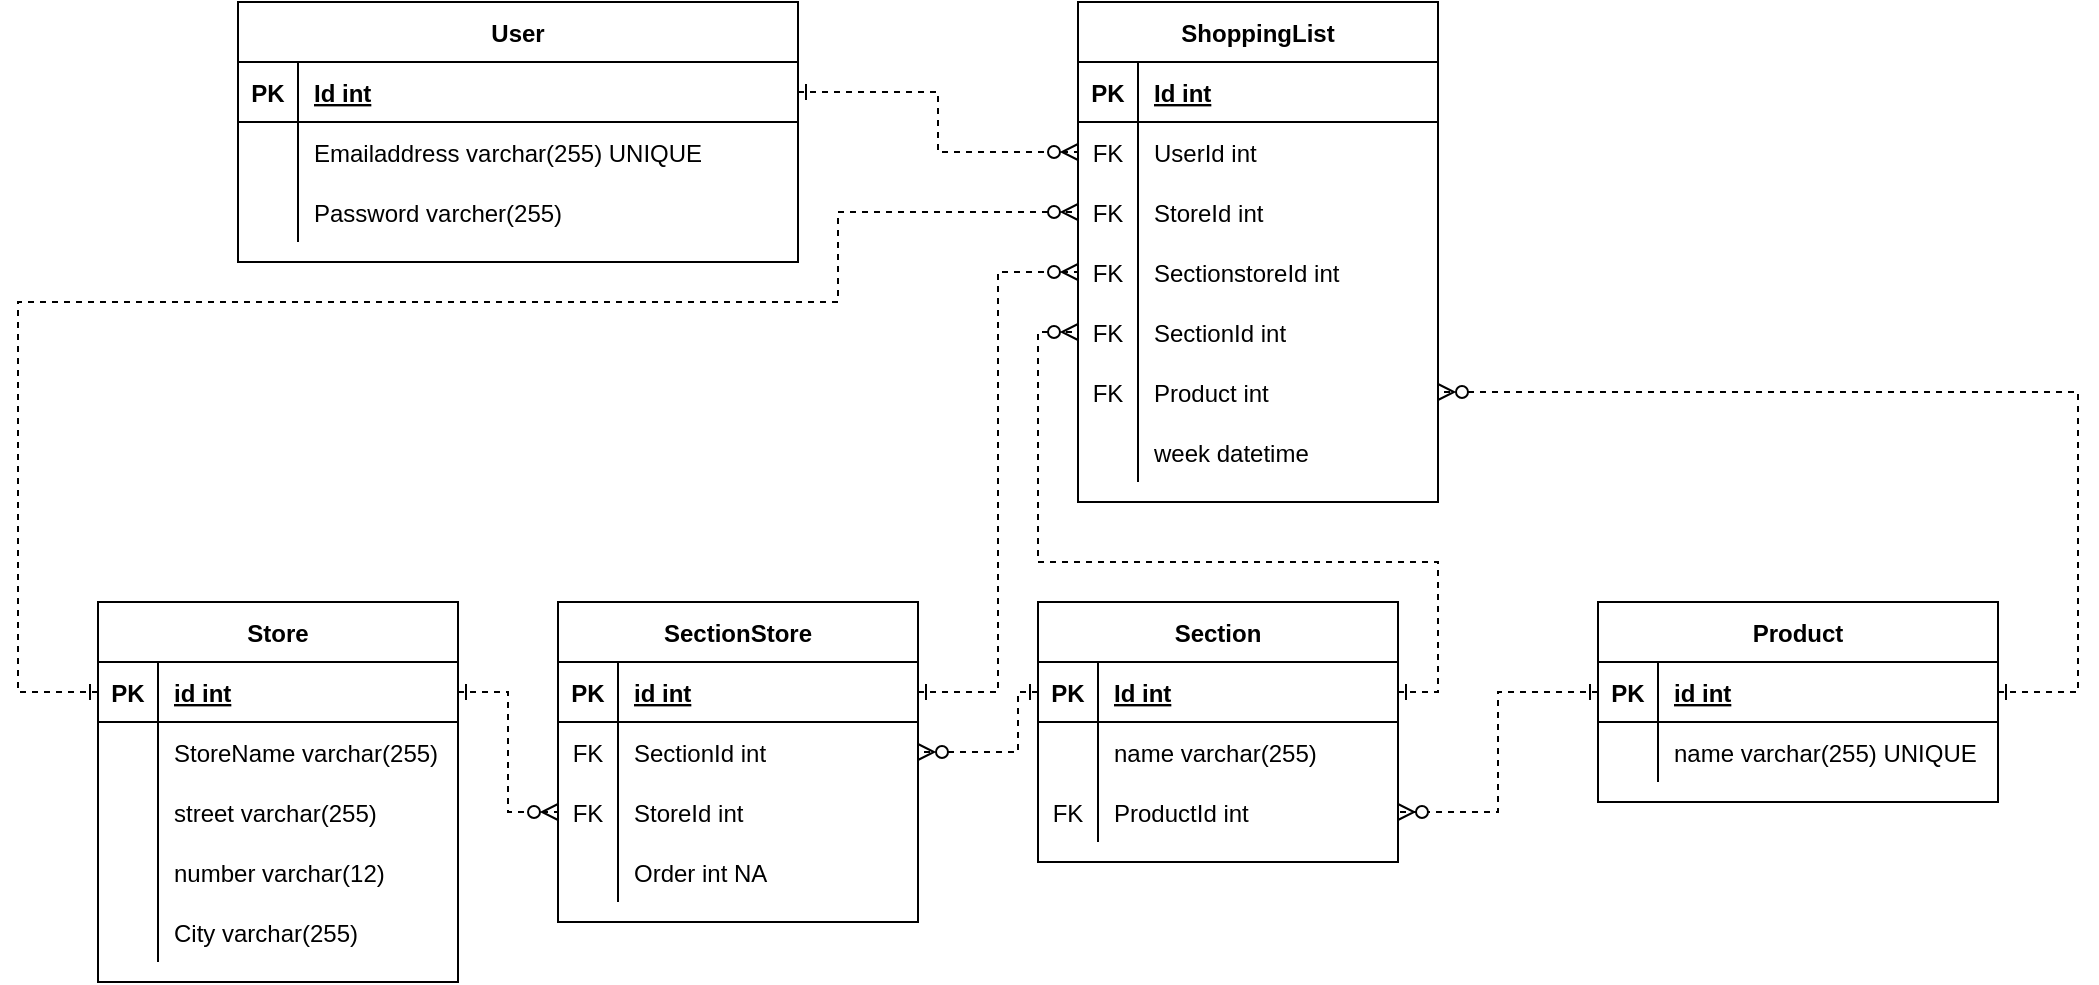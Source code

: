 <mxfile version="13.7.9" type="device"><diagram id="jrcBBLnoRNY4PMt4Fyy8" name="Pagina-1"><mxGraphModel dx="2249" dy="822" grid="1" gridSize="10" guides="1" tooltips="1" connect="1" arrows="1" fold="1" page="1" pageScale="1" pageWidth="827" pageHeight="1169" math="0" shadow="0"><root><mxCell id="0"/><mxCell id="1" parent="0"/><mxCell id="gRJFQ3YiPstQQEf-HO2m-28" value="Store" style="shape=table;startSize=30;container=1;collapsible=1;childLayout=tableLayout;fixedRows=1;rowLines=0;fontStyle=1;align=center;resizeLast=1;" parent="1" vertex="1"><mxGeometry x="-30" y="470" width="180" height="190" as="geometry"/></mxCell><mxCell id="gRJFQ3YiPstQQEf-HO2m-29" value="" style="shape=partialRectangle;collapsible=0;dropTarget=0;pointerEvents=0;fillColor=none;top=0;left=0;bottom=1;right=0;points=[[0,0.5],[1,0.5]];portConstraint=eastwest;" parent="gRJFQ3YiPstQQEf-HO2m-28" vertex="1"><mxGeometry y="30" width="180" height="30" as="geometry"/></mxCell><mxCell id="gRJFQ3YiPstQQEf-HO2m-30" value="PK" style="shape=partialRectangle;connectable=0;fillColor=none;top=0;left=0;bottom=0;right=0;fontStyle=1;overflow=hidden;" parent="gRJFQ3YiPstQQEf-HO2m-29" vertex="1"><mxGeometry width="30" height="30" as="geometry"/></mxCell><mxCell id="gRJFQ3YiPstQQEf-HO2m-31" value="id int" style="shape=partialRectangle;connectable=0;fillColor=none;top=0;left=0;bottom=0;right=0;align=left;spacingLeft=6;fontStyle=5;overflow=hidden;" parent="gRJFQ3YiPstQQEf-HO2m-29" vertex="1"><mxGeometry x="30" width="150" height="30" as="geometry"/></mxCell><mxCell id="gRJFQ3YiPstQQEf-HO2m-32" value="" style="shape=partialRectangle;collapsible=0;dropTarget=0;pointerEvents=0;fillColor=none;top=0;left=0;bottom=0;right=0;points=[[0,0.5],[1,0.5]];portConstraint=eastwest;" parent="gRJFQ3YiPstQQEf-HO2m-28" vertex="1"><mxGeometry y="60" width="180" height="30" as="geometry"/></mxCell><mxCell id="gRJFQ3YiPstQQEf-HO2m-33" value="" style="shape=partialRectangle;connectable=0;fillColor=none;top=0;left=0;bottom=0;right=0;editable=1;overflow=hidden;" parent="gRJFQ3YiPstQQEf-HO2m-32" vertex="1"><mxGeometry width="30" height="30" as="geometry"/></mxCell><mxCell id="gRJFQ3YiPstQQEf-HO2m-34" value="StoreName varchar(255)" style="shape=partialRectangle;connectable=0;fillColor=none;top=0;left=0;bottom=0;right=0;align=left;spacingLeft=6;overflow=hidden;" parent="gRJFQ3YiPstQQEf-HO2m-32" vertex="1"><mxGeometry x="30" width="150" height="30" as="geometry"/></mxCell><mxCell id="gRJFQ3YiPstQQEf-HO2m-54" value="" style="shape=partialRectangle;collapsible=0;dropTarget=0;pointerEvents=0;fillColor=none;top=0;left=0;bottom=0;right=0;points=[[0,0.5],[1,0.5]];portConstraint=eastwest;" parent="gRJFQ3YiPstQQEf-HO2m-28" vertex="1"><mxGeometry y="90" width="180" height="30" as="geometry"/></mxCell><mxCell id="gRJFQ3YiPstQQEf-HO2m-55" value="" style="shape=partialRectangle;connectable=0;fillColor=none;top=0;left=0;bottom=0;right=0;editable=1;overflow=hidden;" parent="gRJFQ3YiPstQQEf-HO2m-54" vertex="1"><mxGeometry width="30" height="30" as="geometry"/></mxCell><mxCell id="gRJFQ3YiPstQQEf-HO2m-56" value="street varchar(255)" style="shape=partialRectangle;connectable=0;fillColor=none;top=0;left=0;bottom=0;right=0;align=left;spacingLeft=6;overflow=hidden;" parent="gRJFQ3YiPstQQEf-HO2m-54" vertex="1"><mxGeometry x="30" width="150" height="30" as="geometry"/></mxCell><mxCell id="gRJFQ3YiPstQQEf-HO2m-35" value="" style="shape=partialRectangle;collapsible=0;dropTarget=0;pointerEvents=0;fillColor=none;top=0;left=0;bottom=0;right=0;points=[[0,0.5],[1,0.5]];portConstraint=eastwest;" parent="gRJFQ3YiPstQQEf-HO2m-28" vertex="1"><mxGeometry y="120" width="180" height="30" as="geometry"/></mxCell><mxCell id="gRJFQ3YiPstQQEf-HO2m-36" value="" style="shape=partialRectangle;connectable=0;fillColor=none;top=0;left=0;bottom=0;right=0;editable=1;overflow=hidden;" parent="gRJFQ3YiPstQQEf-HO2m-35" vertex="1"><mxGeometry width="30" height="30" as="geometry"/></mxCell><mxCell id="gRJFQ3YiPstQQEf-HO2m-37" value="number varchar(12)" style="shape=partialRectangle;connectable=0;fillColor=none;top=0;left=0;bottom=0;right=0;align=left;spacingLeft=6;overflow=hidden;" parent="gRJFQ3YiPstQQEf-HO2m-35" vertex="1"><mxGeometry x="30" width="150" height="30" as="geometry"/></mxCell><mxCell id="gRJFQ3YiPstQQEf-HO2m-38" value="" style="shape=partialRectangle;collapsible=0;dropTarget=0;pointerEvents=0;fillColor=none;top=0;left=0;bottom=0;right=0;points=[[0,0.5],[1,0.5]];portConstraint=eastwest;" parent="gRJFQ3YiPstQQEf-HO2m-28" vertex="1"><mxGeometry y="150" width="180" height="30" as="geometry"/></mxCell><mxCell id="gRJFQ3YiPstQQEf-HO2m-39" value="" style="shape=partialRectangle;connectable=0;fillColor=none;top=0;left=0;bottom=0;right=0;editable=1;overflow=hidden;" parent="gRJFQ3YiPstQQEf-HO2m-38" vertex="1"><mxGeometry width="30" height="30" as="geometry"/></mxCell><mxCell id="gRJFQ3YiPstQQEf-HO2m-40" value="City varchar(255)" style="shape=partialRectangle;connectable=0;fillColor=none;top=0;left=0;bottom=0;right=0;align=left;spacingLeft=6;overflow=hidden;" parent="gRJFQ3YiPstQQEf-HO2m-38" vertex="1"><mxGeometry x="30" width="150" height="30" as="geometry"/></mxCell><mxCell id="gRJFQ3YiPstQQEf-HO2m-14" value="Product" style="shape=table;startSize=30;container=1;collapsible=1;childLayout=tableLayout;fixedRows=1;rowLines=0;fontStyle=1;align=center;resizeLast=1;" parent="1" vertex="1"><mxGeometry x="720" y="470" width="200" height="100" as="geometry"/></mxCell><mxCell id="gRJFQ3YiPstQQEf-HO2m-15" value="" style="shape=partialRectangle;collapsible=0;dropTarget=0;pointerEvents=0;fillColor=none;top=0;left=0;bottom=1;right=0;points=[[0,0.5],[1,0.5]];portConstraint=eastwest;" parent="gRJFQ3YiPstQQEf-HO2m-14" vertex="1"><mxGeometry y="30" width="200" height="30" as="geometry"/></mxCell><mxCell id="gRJFQ3YiPstQQEf-HO2m-16" value="PK" style="shape=partialRectangle;connectable=0;fillColor=none;top=0;left=0;bottom=0;right=0;fontStyle=1;overflow=hidden;" parent="gRJFQ3YiPstQQEf-HO2m-15" vertex="1"><mxGeometry width="30" height="30" as="geometry"/></mxCell><mxCell id="gRJFQ3YiPstQQEf-HO2m-17" value="id int" style="shape=partialRectangle;connectable=0;fillColor=none;top=0;left=0;bottom=0;right=0;align=left;spacingLeft=6;fontStyle=5;overflow=hidden;" parent="gRJFQ3YiPstQQEf-HO2m-15" vertex="1"><mxGeometry x="30" width="170" height="30" as="geometry"/></mxCell><mxCell id="gRJFQ3YiPstQQEf-HO2m-18" value="" style="shape=partialRectangle;collapsible=0;dropTarget=0;pointerEvents=0;fillColor=none;top=0;left=0;bottom=0;right=0;points=[[0,0.5],[1,0.5]];portConstraint=eastwest;" parent="gRJFQ3YiPstQQEf-HO2m-14" vertex="1"><mxGeometry y="60" width="200" height="30" as="geometry"/></mxCell><mxCell id="gRJFQ3YiPstQQEf-HO2m-19" value="" style="shape=partialRectangle;connectable=0;fillColor=none;top=0;left=0;bottom=0;right=0;editable=1;overflow=hidden;" parent="gRJFQ3YiPstQQEf-HO2m-18" vertex="1"><mxGeometry width="30" height="30" as="geometry"/></mxCell><mxCell id="gRJFQ3YiPstQQEf-HO2m-20" value="name varchar(255) UNIQUE " style="shape=partialRectangle;connectable=0;fillColor=none;top=0;left=0;bottom=0;right=0;align=left;spacingLeft=6;overflow=hidden;" parent="gRJFQ3YiPstQQEf-HO2m-18" vertex="1"><mxGeometry x="30" width="170" height="30" as="geometry"/></mxCell><mxCell id="gRJFQ3YiPstQQEf-HO2m-41" value="Section" style="shape=table;startSize=30;container=1;collapsible=1;childLayout=tableLayout;fixedRows=1;rowLines=0;fontStyle=1;align=center;resizeLast=1;" parent="1" vertex="1"><mxGeometry x="440" y="470" width="180" height="130" as="geometry"/></mxCell><mxCell id="gRJFQ3YiPstQQEf-HO2m-42" value="" style="shape=partialRectangle;collapsible=0;dropTarget=0;pointerEvents=0;fillColor=none;top=0;left=0;bottom=1;right=0;points=[[0,0.5],[1,0.5]];portConstraint=eastwest;" parent="gRJFQ3YiPstQQEf-HO2m-41" vertex="1"><mxGeometry y="30" width="180" height="30" as="geometry"/></mxCell><mxCell id="gRJFQ3YiPstQQEf-HO2m-43" value="PK" style="shape=partialRectangle;connectable=0;fillColor=none;top=0;left=0;bottom=0;right=0;fontStyle=1;overflow=hidden;" parent="gRJFQ3YiPstQQEf-HO2m-42" vertex="1"><mxGeometry width="30" height="30" as="geometry"/></mxCell><mxCell id="gRJFQ3YiPstQQEf-HO2m-44" value="Id int" style="shape=partialRectangle;connectable=0;fillColor=none;top=0;left=0;bottom=0;right=0;align=left;spacingLeft=6;fontStyle=5;overflow=hidden;" parent="gRJFQ3YiPstQQEf-HO2m-42" vertex="1"><mxGeometry x="30" width="150" height="30" as="geometry"/></mxCell><mxCell id="gRJFQ3YiPstQQEf-HO2m-45" value="" style="shape=partialRectangle;collapsible=0;dropTarget=0;pointerEvents=0;fillColor=none;top=0;left=0;bottom=0;right=0;points=[[0,0.5],[1,0.5]];portConstraint=eastwest;" parent="gRJFQ3YiPstQQEf-HO2m-41" vertex="1"><mxGeometry y="60" width="180" height="30" as="geometry"/></mxCell><mxCell id="gRJFQ3YiPstQQEf-HO2m-46" value="" style="shape=partialRectangle;connectable=0;fillColor=none;top=0;left=0;bottom=0;right=0;editable=1;overflow=hidden;" parent="gRJFQ3YiPstQQEf-HO2m-45" vertex="1"><mxGeometry width="30" height="30" as="geometry"/></mxCell><mxCell id="gRJFQ3YiPstQQEf-HO2m-47" value="name varchar(255)" style="shape=partialRectangle;connectable=0;fillColor=none;top=0;left=0;bottom=0;right=0;align=left;spacingLeft=6;overflow=hidden;" parent="gRJFQ3YiPstQQEf-HO2m-45" vertex="1"><mxGeometry x="30" width="150" height="30" as="geometry"/></mxCell><mxCell id="gRJFQ3YiPstQQEf-HO2m-73" value="" style="shape=partialRectangle;collapsible=0;dropTarget=0;pointerEvents=0;fillColor=none;top=0;left=0;bottom=0;right=0;points=[[0,0.5],[1,0.5]];portConstraint=eastwest;" parent="gRJFQ3YiPstQQEf-HO2m-41" vertex="1"><mxGeometry y="90" width="180" height="30" as="geometry"/></mxCell><mxCell id="gRJFQ3YiPstQQEf-HO2m-74" value="FK" style="shape=partialRectangle;connectable=0;fillColor=none;top=0;left=0;bottom=0;right=0;editable=1;overflow=hidden;" parent="gRJFQ3YiPstQQEf-HO2m-73" vertex="1"><mxGeometry width="30" height="30" as="geometry"/></mxCell><mxCell id="gRJFQ3YiPstQQEf-HO2m-75" value="ProductId int" style="shape=partialRectangle;connectable=0;fillColor=none;top=0;left=0;bottom=0;right=0;align=left;spacingLeft=6;overflow=hidden;" parent="gRJFQ3YiPstQQEf-HO2m-73" vertex="1"><mxGeometry x="30" width="150" height="30" as="geometry"/></mxCell><mxCell id="gRJFQ3YiPstQQEf-HO2m-76" value="ShoppingList" style="shape=table;startSize=30;container=1;collapsible=1;childLayout=tableLayout;fixedRows=1;rowLines=0;fontStyle=1;align=center;resizeLast=1;" parent="1" vertex="1"><mxGeometry x="460" y="170" width="180" height="250" as="geometry"/></mxCell><mxCell id="gRJFQ3YiPstQQEf-HO2m-77" value="" style="shape=partialRectangle;collapsible=0;dropTarget=0;pointerEvents=0;fillColor=none;top=0;left=0;bottom=1;right=0;points=[[0,0.5],[1,0.5]];portConstraint=eastwest;" parent="gRJFQ3YiPstQQEf-HO2m-76" vertex="1"><mxGeometry y="30" width="180" height="30" as="geometry"/></mxCell><mxCell id="gRJFQ3YiPstQQEf-HO2m-78" value="PK" style="shape=partialRectangle;connectable=0;fillColor=none;top=0;left=0;bottom=0;right=0;fontStyle=1;overflow=hidden;" parent="gRJFQ3YiPstQQEf-HO2m-77" vertex="1"><mxGeometry width="30" height="30" as="geometry"/></mxCell><mxCell id="gRJFQ3YiPstQQEf-HO2m-79" value="Id int" style="shape=partialRectangle;connectable=0;fillColor=none;top=0;left=0;bottom=0;right=0;align=left;spacingLeft=6;fontStyle=5;overflow=hidden;" parent="gRJFQ3YiPstQQEf-HO2m-77" vertex="1"><mxGeometry x="30" width="150" height="30" as="geometry"/></mxCell><mxCell id="gRJFQ3YiPstQQEf-HO2m-80" value="" style="shape=partialRectangle;collapsible=0;dropTarget=0;pointerEvents=0;fillColor=none;top=0;left=0;bottom=0;right=0;points=[[0,0.5],[1,0.5]];portConstraint=eastwest;" parent="gRJFQ3YiPstQQEf-HO2m-76" vertex="1"><mxGeometry y="60" width="180" height="30" as="geometry"/></mxCell><mxCell id="gRJFQ3YiPstQQEf-HO2m-81" value="FK" style="shape=partialRectangle;connectable=0;fillColor=none;top=0;left=0;bottom=0;right=0;editable=1;overflow=hidden;" parent="gRJFQ3YiPstQQEf-HO2m-80" vertex="1"><mxGeometry width="30" height="30" as="geometry"/></mxCell><mxCell id="gRJFQ3YiPstQQEf-HO2m-82" value="UserId int" style="shape=partialRectangle;connectable=0;fillColor=none;top=0;left=0;bottom=0;right=0;align=left;spacingLeft=6;overflow=hidden;" parent="gRJFQ3YiPstQQEf-HO2m-80" vertex="1"><mxGeometry x="30" width="150" height="30" as="geometry"/></mxCell><mxCell id="gRJFQ3YiPstQQEf-HO2m-83" value="" style="shape=partialRectangle;collapsible=0;dropTarget=0;pointerEvents=0;fillColor=none;top=0;left=0;bottom=0;right=0;points=[[0,0.5],[1,0.5]];portConstraint=eastwest;" parent="gRJFQ3YiPstQQEf-HO2m-76" vertex="1"><mxGeometry y="90" width="180" height="30" as="geometry"/></mxCell><mxCell id="gRJFQ3YiPstQQEf-HO2m-84" value="FK" style="shape=partialRectangle;connectable=0;fillColor=none;top=0;left=0;bottom=0;right=0;editable=1;overflow=hidden;" parent="gRJFQ3YiPstQQEf-HO2m-83" vertex="1"><mxGeometry width="30" height="30" as="geometry"/></mxCell><mxCell id="gRJFQ3YiPstQQEf-HO2m-85" value="StoreId int" style="shape=partialRectangle;connectable=0;fillColor=none;top=0;left=0;bottom=0;right=0;align=left;spacingLeft=6;overflow=hidden;" parent="gRJFQ3YiPstQQEf-HO2m-83" vertex="1"><mxGeometry x="30" width="150" height="30" as="geometry"/></mxCell><mxCell id="gRJFQ3YiPstQQEf-HO2m-86" value="" style="shape=partialRectangle;collapsible=0;dropTarget=0;pointerEvents=0;fillColor=none;top=0;left=0;bottom=0;right=0;points=[[0,0.5],[1,0.5]];portConstraint=eastwest;" parent="gRJFQ3YiPstQQEf-HO2m-76" vertex="1"><mxGeometry y="120" width="180" height="30" as="geometry"/></mxCell><mxCell id="gRJFQ3YiPstQQEf-HO2m-87" value="FK" style="shape=partialRectangle;connectable=0;fillColor=none;top=0;left=0;bottom=0;right=0;editable=1;overflow=hidden;" parent="gRJFQ3YiPstQQEf-HO2m-86" vertex="1"><mxGeometry width="30" height="30" as="geometry"/></mxCell><mxCell id="gRJFQ3YiPstQQEf-HO2m-88" value="SectionstoreId int" style="shape=partialRectangle;connectable=0;fillColor=none;top=0;left=0;bottom=0;right=0;align=left;spacingLeft=6;overflow=hidden;" parent="gRJFQ3YiPstQQEf-HO2m-86" vertex="1"><mxGeometry x="30" width="150" height="30" as="geometry"/></mxCell><mxCell id="gRJFQ3YiPstQQEf-HO2m-89" value="" style="shape=partialRectangle;collapsible=0;dropTarget=0;pointerEvents=0;fillColor=none;top=0;left=0;bottom=0;right=0;points=[[0,0.5],[1,0.5]];portConstraint=eastwest;" parent="gRJFQ3YiPstQQEf-HO2m-76" vertex="1"><mxGeometry y="150" width="180" height="30" as="geometry"/></mxCell><mxCell id="gRJFQ3YiPstQQEf-HO2m-90" value="FK" style="shape=partialRectangle;connectable=0;fillColor=none;top=0;left=0;bottom=0;right=0;editable=1;overflow=hidden;" parent="gRJFQ3YiPstQQEf-HO2m-89" vertex="1"><mxGeometry width="30" height="30" as="geometry"/></mxCell><mxCell id="gRJFQ3YiPstQQEf-HO2m-91" value="SectionId int" style="shape=partialRectangle;connectable=0;fillColor=none;top=0;left=0;bottom=0;right=0;align=left;spacingLeft=6;overflow=hidden;" parent="gRJFQ3YiPstQQEf-HO2m-89" vertex="1"><mxGeometry x="30" width="150" height="30" as="geometry"/></mxCell><mxCell id="gRJFQ3YiPstQQEf-HO2m-92" value="" style="shape=partialRectangle;collapsible=0;dropTarget=0;pointerEvents=0;fillColor=none;top=0;left=0;bottom=0;right=0;points=[[0,0.5],[1,0.5]];portConstraint=eastwest;" parent="gRJFQ3YiPstQQEf-HO2m-76" vertex="1"><mxGeometry y="180" width="180" height="30" as="geometry"/></mxCell><mxCell id="gRJFQ3YiPstQQEf-HO2m-93" value="FK" style="shape=partialRectangle;connectable=0;fillColor=none;top=0;left=0;bottom=0;right=0;editable=1;overflow=hidden;" parent="gRJFQ3YiPstQQEf-HO2m-92" vertex="1"><mxGeometry width="30" height="30" as="geometry"/></mxCell><mxCell id="gRJFQ3YiPstQQEf-HO2m-94" value="Product int" style="shape=partialRectangle;connectable=0;fillColor=none;top=0;left=0;bottom=0;right=0;align=left;spacingLeft=6;overflow=hidden;" parent="gRJFQ3YiPstQQEf-HO2m-92" vertex="1"><mxGeometry x="30" width="150" height="30" as="geometry"/></mxCell><mxCell id="gRJFQ3YiPstQQEf-HO2m-95" value="" style="shape=partialRectangle;collapsible=0;dropTarget=0;pointerEvents=0;fillColor=none;top=0;left=0;bottom=0;right=0;points=[[0,0.5],[1,0.5]];portConstraint=eastwest;" parent="gRJFQ3YiPstQQEf-HO2m-76" vertex="1"><mxGeometry y="210" width="180" height="30" as="geometry"/></mxCell><mxCell id="gRJFQ3YiPstQQEf-HO2m-96" value="" style="shape=partialRectangle;connectable=0;fillColor=none;top=0;left=0;bottom=0;right=0;editable=1;overflow=hidden;" parent="gRJFQ3YiPstQQEf-HO2m-95" vertex="1"><mxGeometry width="30" height="30" as="geometry"/></mxCell><mxCell id="gRJFQ3YiPstQQEf-HO2m-97" value="week datetime" style="shape=partialRectangle;connectable=0;fillColor=none;top=0;left=0;bottom=0;right=0;align=left;spacingLeft=6;overflow=hidden;" parent="gRJFQ3YiPstQQEf-HO2m-95" vertex="1"><mxGeometry x="30" width="150" height="30" as="geometry"/></mxCell><mxCell id="gRJFQ3YiPstQQEf-HO2m-1" value="User" style="shape=table;startSize=30;container=1;collapsible=1;childLayout=tableLayout;fixedRows=1;rowLines=0;fontStyle=1;align=center;resizeLast=1;" parent="1" vertex="1"><mxGeometry x="40" y="170" width="280" height="130" as="geometry"/></mxCell><mxCell id="gRJFQ3YiPstQQEf-HO2m-2" value="" style="shape=partialRectangle;collapsible=0;dropTarget=0;pointerEvents=0;fillColor=none;top=0;left=0;bottom=1;right=0;points=[[0,0.5],[1,0.5]];portConstraint=eastwest;" parent="gRJFQ3YiPstQQEf-HO2m-1" vertex="1"><mxGeometry y="30" width="280" height="30" as="geometry"/></mxCell><mxCell id="gRJFQ3YiPstQQEf-HO2m-3" value="PK" style="shape=partialRectangle;connectable=0;fillColor=none;top=0;left=0;bottom=0;right=0;fontStyle=1;overflow=hidden;" parent="gRJFQ3YiPstQQEf-HO2m-2" vertex="1"><mxGeometry width="30" height="30" as="geometry"/></mxCell><mxCell id="gRJFQ3YiPstQQEf-HO2m-4" value="Id int" style="shape=partialRectangle;connectable=0;fillColor=none;top=0;left=0;bottom=0;right=0;align=left;spacingLeft=6;fontStyle=5;overflow=hidden;" parent="gRJFQ3YiPstQQEf-HO2m-2" vertex="1"><mxGeometry x="30" width="250" height="30" as="geometry"/></mxCell><mxCell id="gRJFQ3YiPstQQEf-HO2m-5" value="" style="shape=partialRectangle;collapsible=0;dropTarget=0;pointerEvents=0;fillColor=none;top=0;left=0;bottom=0;right=0;points=[[0,0.5],[1,0.5]];portConstraint=eastwest;" parent="gRJFQ3YiPstQQEf-HO2m-1" vertex="1"><mxGeometry y="60" width="280" height="30" as="geometry"/></mxCell><mxCell id="gRJFQ3YiPstQQEf-HO2m-6" value="" style="shape=partialRectangle;connectable=0;fillColor=none;top=0;left=0;bottom=0;right=0;editable=1;overflow=hidden;" parent="gRJFQ3YiPstQQEf-HO2m-5" vertex="1"><mxGeometry width="30" height="30" as="geometry"/></mxCell><mxCell id="gRJFQ3YiPstQQEf-HO2m-7" value="Emailaddress varchar(255) UNIQUE" style="shape=partialRectangle;connectable=0;fillColor=none;top=0;left=0;bottom=0;right=0;align=left;spacingLeft=6;overflow=hidden;" parent="gRJFQ3YiPstQQEf-HO2m-5" vertex="1"><mxGeometry x="30" width="250" height="30" as="geometry"/></mxCell><mxCell id="gRJFQ3YiPstQQEf-HO2m-8" value="" style="shape=partialRectangle;collapsible=0;dropTarget=0;pointerEvents=0;fillColor=none;top=0;left=0;bottom=0;right=0;points=[[0,0.5],[1,0.5]];portConstraint=eastwest;" parent="gRJFQ3YiPstQQEf-HO2m-1" vertex="1"><mxGeometry y="90" width="280" height="30" as="geometry"/></mxCell><mxCell id="gRJFQ3YiPstQQEf-HO2m-9" value="" style="shape=partialRectangle;connectable=0;fillColor=none;top=0;left=0;bottom=0;right=0;editable=1;overflow=hidden;" parent="gRJFQ3YiPstQQEf-HO2m-8" vertex="1"><mxGeometry width="30" height="30" as="geometry"/></mxCell><mxCell id="gRJFQ3YiPstQQEf-HO2m-10" value="Password varcher(255)" style="shape=partialRectangle;connectable=0;fillColor=none;top=0;left=0;bottom=0;right=0;align=left;spacingLeft=6;overflow=hidden;" parent="gRJFQ3YiPstQQEf-HO2m-8" vertex="1"><mxGeometry x="30" width="250" height="30" as="geometry"/></mxCell><mxCell id="gRJFQ3YiPstQQEf-HO2m-98" style="edgeStyle=orthogonalEdgeStyle;rounded=0;orthogonalLoop=1;jettySize=auto;html=1;dashed=1;startArrow=ERone;startFill=0;endArrow=ERzeroToMany;endFill=1;" parent="1" source="gRJFQ3YiPstQQEf-HO2m-2" target="gRJFQ3YiPstQQEf-HO2m-80" edge="1"><mxGeometry relative="1" as="geometry"/></mxCell><mxCell id="gRJFQ3YiPstQQEf-HO2m-100" style="edgeStyle=orthogonalEdgeStyle;rounded=0;orthogonalLoop=1;jettySize=auto;html=1;dashed=1;startArrow=ERone;startFill=0;endArrow=ERzeroToMany;endFill=1;" parent="1" source="gRJFQ3YiPstQQEf-HO2m-29" target="gRJFQ3YiPstQQEf-HO2m-83" edge="1"><mxGeometry relative="1" as="geometry"><Array as="points"><mxPoint x="-70" y="515"/><mxPoint x="-70" y="320"/><mxPoint x="340" y="320"/><mxPoint x="340" y="275"/></Array></mxGeometry></mxCell><mxCell id="gRJFQ3YiPstQQEf-HO2m-60" value="SectionStore" style="shape=table;startSize=30;container=1;collapsible=1;childLayout=tableLayout;fixedRows=1;rowLines=0;fontStyle=1;align=center;resizeLast=1;" parent="1" vertex="1"><mxGeometry x="200" y="470" width="180" height="160" as="geometry"/></mxCell><mxCell id="gRJFQ3YiPstQQEf-HO2m-61" value="" style="shape=partialRectangle;collapsible=0;dropTarget=0;pointerEvents=0;fillColor=none;top=0;left=0;bottom=1;right=0;points=[[0,0.5],[1,0.5]];portConstraint=eastwest;" parent="gRJFQ3YiPstQQEf-HO2m-60" vertex="1"><mxGeometry y="30" width="180" height="30" as="geometry"/></mxCell><mxCell id="gRJFQ3YiPstQQEf-HO2m-62" value="PK" style="shape=partialRectangle;connectable=0;fillColor=none;top=0;left=0;bottom=0;right=0;fontStyle=1;overflow=hidden;" parent="gRJFQ3YiPstQQEf-HO2m-61" vertex="1"><mxGeometry width="30" height="30" as="geometry"/></mxCell><mxCell id="gRJFQ3YiPstQQEf-HO2m-63" value="id int" style="shape=partialRectangle;connectable=0;fillColor=none;top=0;left=0;bottom=0;right=0;align=left;spacingLeft=6;fontStyle=5;overflow=hidden;" parent="gRJFQ3YiPstQQEf-HO2m-61" vertex="1"><mxGeometry x="30" width="150" height="30" as="geometry"/></mxCell><mxCell id="gRJFQ3YiPstQQEf-HO2m-64" value="" style="shape=partialRectangle;collapsible=0;dropTarget=0;pointerEvents=0;fillColor=none;top=0;left=0;bottom=0;right=0;points=[[0,0.5],[1,0.5]];portConstraint=eastwest;" parent="gRJFQ3YiPstQQEf-HO2m-60" vertex="1"><mxGeometry y="60" width="180" height="30" as="geometry"/></mxCell><mxCell id="gRJFQ3YiPstQQEf-HO2m-65" value="FK" style="shape=partialRectangle;connectable=0;fillColor=none;top=0;left=0;bottom=0;right=0;editable=1;overflow=hidden;" parent="gRJFQ3YiPstQQEf-HO2m-64" vertex="1"><mxGeometry width="30" height="30" as="geometry"/></mxCell><mxCell id="gRJFQ3YiPstQQEf-HO2m-66" value="SectionId int" style="shape=partialRectangle;connectable=0;fillColor=none;top=0;left=0;bottom=0;right=0;align=left;spacingLeft=6;overflow=hidden;" parent="gRJFQ3YiPstQQEf-HO2m-64" vertex="1"><mxGeometry x="30" width="150" height="30" as="geometry"/></mxCell><mxCell id="gRJFQ3YiPstQQEf-HO2m-67" value="" style="shape=partialRectangle;collapsible=0;dropTarget=0;pointerEvents=0;fillColor=none;top=0;left=0;bottom=0;right=0;points=[[0,0.5],[1,0.5]];portConstraint=eastwest;" parent="gRJFQ3YiPstQQEf-HO2m-60" vertex="1"><mxGeometry y="90" width="180" height="30" as="geometry"/></mxCell><mxCell id="gRJFQ3YiPstQQEf-HO2m-68" value="FK" style="shape=partialRectangle;connectable=0;fillColor=none;top=0;left=0;bottom=0;right=0;editable=1;overflow=hidden;" parent="gRJFQ3YiPstQQEf-HO2m-67" vertex="1"><mxGeometry width="30" height="30" as="geometry"/></mxCell><mxCell id="gRJFQ3YiPstQQEf-HO2m-69" value="StoreId int" style="shape=partialRectangle;connectable=0;fillColor=none;top=0;left=0;bottom=0;right=0;align=left;spacingLeft=6;overflow=hidden;" parent="gRJFQ3YiPstQQEf-HO2m-67" vertex="1"><mxGeometry x="30" width="150" height="30" as="geometry"/></mxCell><mxCell id="gRJFQ3YiPstQQEf-HO2m-70" value="" style="shape=partialRectangle;collapsible=0;dropTarget=0;pointerEvents=0;fillColor=none;top=0;left=0;bottom=0;right=0;points=[[0,0.5],[1,0.5]];portConstraint=eastwest;" parent="gRJFQ3YiPstQQEf-HO2m-60" vertex="1"><mxGeometry y="120" width="180" height="30" as="geometry"/></mxCell><mxCell id="gRJFQ3YiPstQQEf-HO2m-71" value="" style="shape=partialRectangle;connectable=0;fillColor=none;top=0;left=0;bottom=0;right=0;editable=1;overflow=hidden;" parent="gRJFQ3YiPstQQEf-HO2m-70" vertex="1"><mxGeometry width="30" height="30" as="geometry"/></mxCell><mxCell id="gRJFQ3YiPstQQEf-HO2m-72" value="Order int NA" style="shape=partialRectangle;connectable=0;fillColor=none;top=0;left=0;bottom=0;right=0;align=left;spacingLeft=6;overflow=hidden;" parent="gRJFQ3YiPstQQEf-HO2m-70" vertex="1"><mxGeometry x="30" width="150" height="30" as="geometry"/></mxCell><mxCell id="gRJFQ3YiPstQQEf-HO2m-101" style="edgeStyle=orthogonalEdgeStyle;rounded=0;orthogonalLoop=1;jettySize=auto;html=1;dashed=1;startArrow=ERone;startFill=0;endArrow=ERzeroToMany;endFill=1;" parent="1" source="gRJFQ3YiPstQQEf-HO2m-61" target="gRJFQ3YiPstQQEf-HO2m-86" edge="1"><mxGeometry relative="1" as="geometry"/></mxCell><mxCell id="gRJFQ3YiPstQQEf-HO2m-102" style="edgeStyle=orthogonalEdgeStyle;rounded=0;orthogonalLoop=1;jettySize=auto;html=1;exitX=0;exitY=0.5;exitDx=0;exitDy=0;entryX=1;entryY=0.5;entryDx=0;entryDy=0;dashed=1;startArrow=ERone;startFill=0;endArrow=ERzeroToMany;endFill=1;" parent="1" source="gRJFQ3YiPstQQEf-HO2m-42" target="gRJFQ3YiPstQQEf-HO2m-64" edge="1"><mxGeometry relative="1" as="geometry"><Array as="points"><mxPoint x="430" y="515"/><mxPoint x="430" y="545"/></Array></mxGeometry></mxCell><mxCell id="gRJFQ3YiPstQQEf-HO2m-103" style="edgeStyle=orthogonalEdgeStyle;rounded=0;orthogonalLoop=1;jettySize=auto;html=1;entryX=0;entryY=0.5;entryDx=0;entryDy=0;dashed=1;startArrow=ERone;startFill=0;endArrow=ERzeroToMany;endFill=1;" parent="1" source="gRJFQ3YiPstQQEf-HO2m-29" target="gRJFQ3YiPstQQEf-HO2m-67" edge="1"><mxGeometry relative="1" as="geometry"/></mxCell><mxCell id="gRJFQ3YiPstQQEf-HO2m-104" style="edgeStyle=orthogonalEdgeStyle;rounded=0;orthogonalLoop=1;jettySize=auto;html=1;dashed=1;startArrow=ERone;startFill=0;endArrow=ERzeroToMany;endFill=1;" parent="1" source="gRJFQ3YiPstQQEf-HO2m-42" target="gRJFQ3YiPstQQEf-HO2m-89" edge="1"><mxGeometry relative="1" as="geometry"><Array as="points"><mxPoint x="640" y="515"/><mxPoint x="640" y="450"/><mxPoint x="440" y="450"/><mxPoint x="440" y="335"/></Array></mxGeometry></mxCell><mxCell id="gRJFQ3YiPstQQEf-HO2m-105" style="edgeStyle=orthogonalEdgeStyle;rounded=0;orthogonalLoop=1;jettySize=auto;html=1;entryX=1;entryY=0.5;entryDx=0;entryDy=0;dashed=1;startArrow=ERone;startFill=0;endArrow=ERzeroToMany;endFill=1;" parent="1" source="gRJFQ3YiPstQQEf-HO2m-15" target="gRJFQ3YiPstQQEf-HO2m-73" edge="1"><mxGeometry relative="1" as="geometry"/></mxCell><mxCell id="gRJFQ3YiPstQQEf-HO2m-106" style="edgeStyle=orthogonalEdgeStyle;rounded=0;orthogonalLoop=1;jettySize=auto;html=1;entryX=1;entryY=0.5;entryDx=0;entryDy=0;dashed=1;startArrow=ERone;startFill=0;endArrow=ERzeroToMany;endFill=1;" parent="1" source="gRJFQ3YiPstQQEf-HO2m-15" target="gRJFQ3YiPstQQEf-HO2m-92" edge="1"><mxGeometry relative="1" as="geometry"><Array as="points"><mxPoint x="960" y="515"/><mxPoint x="960" y="365"/></Array></mxGeometry></mxCell></root></mxGraphModel></diagram></mxfile>